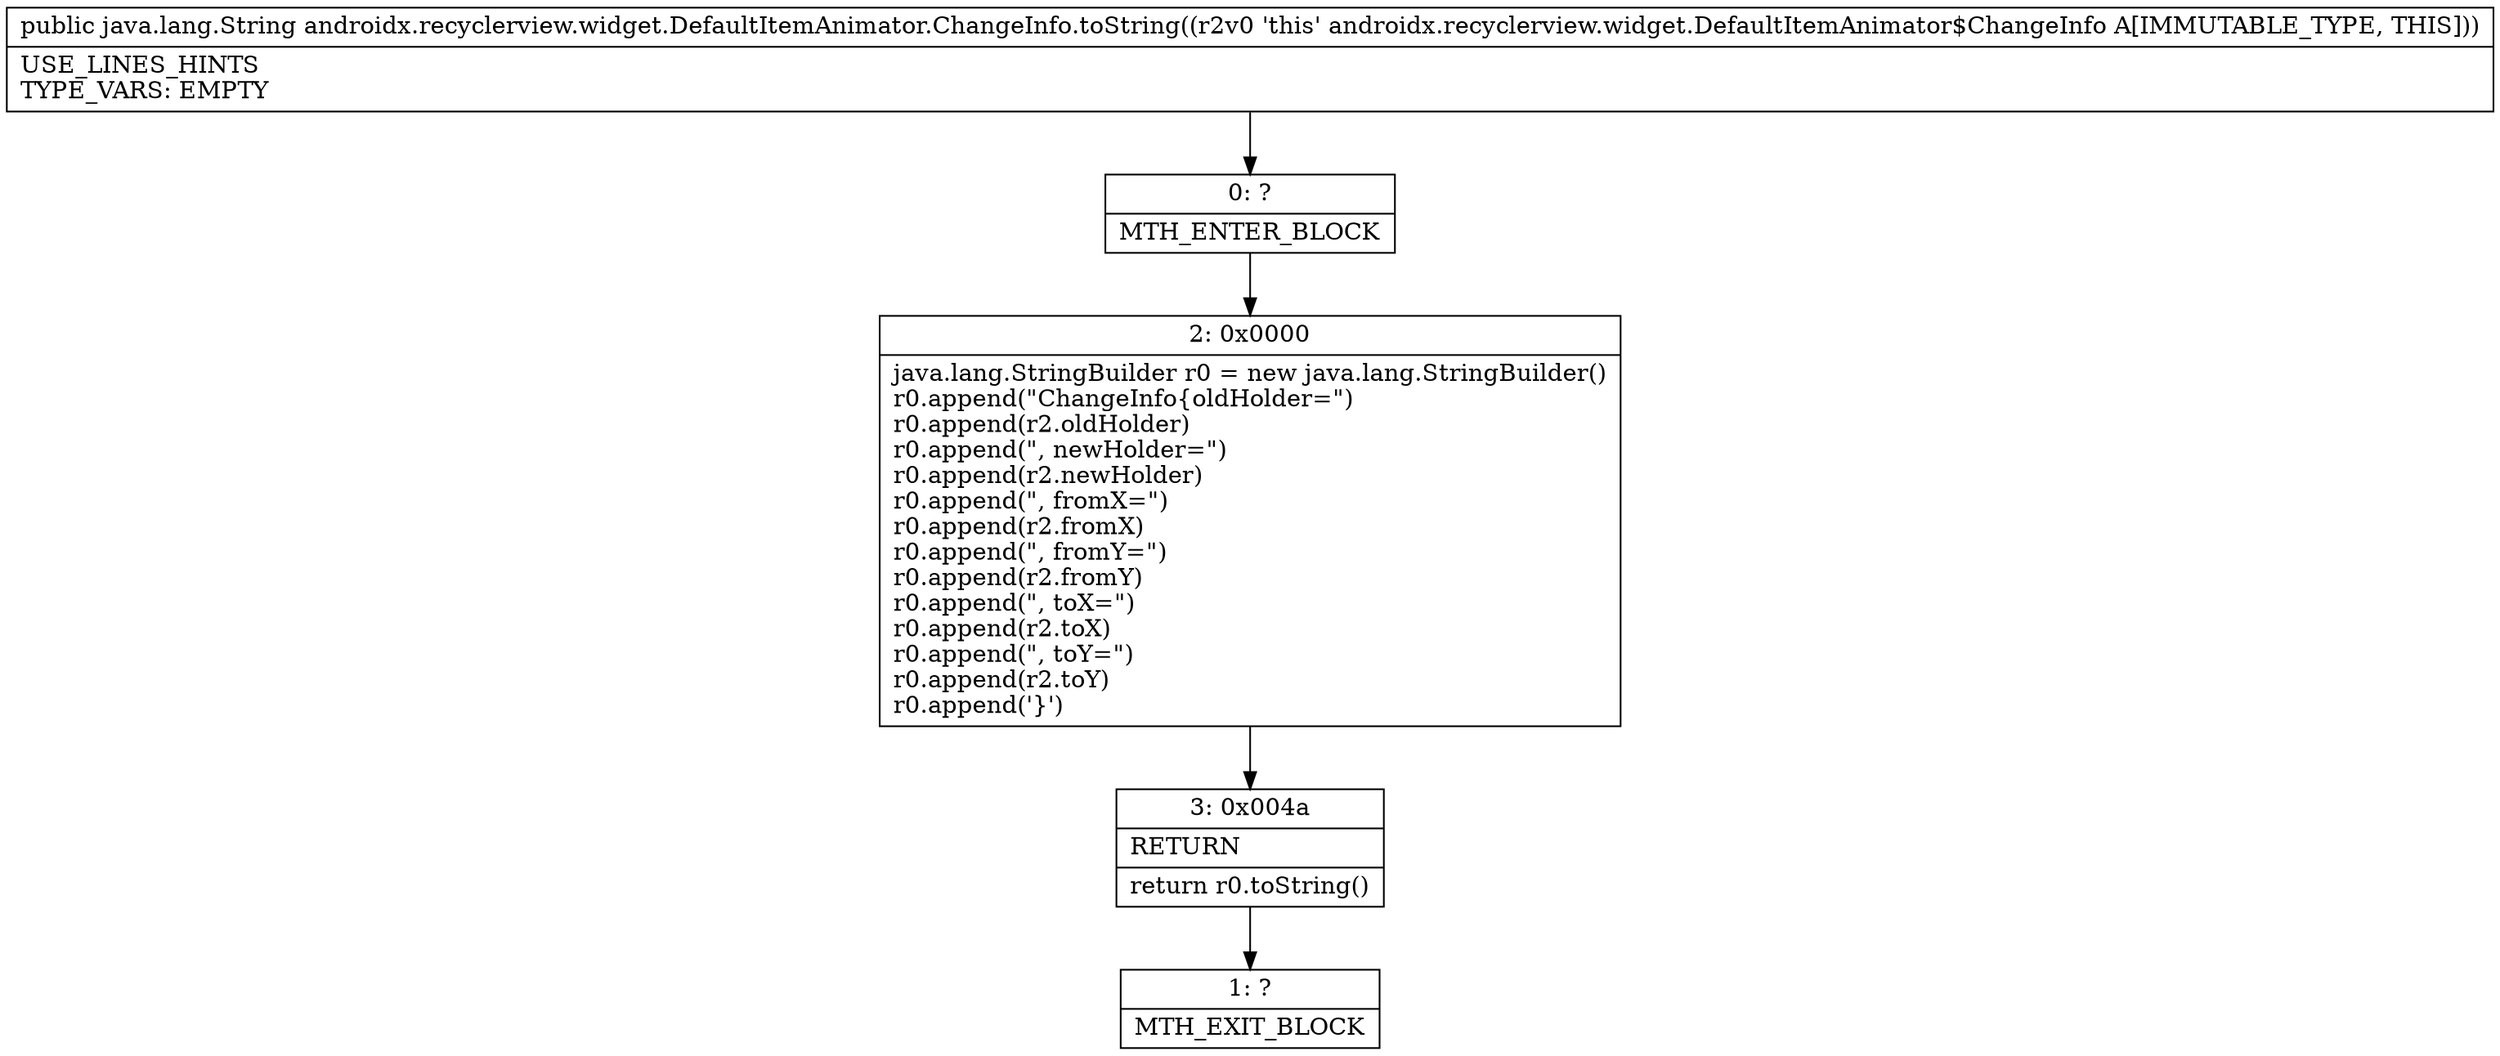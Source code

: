 digraph "CFG forandroidx.recyclerview.widget.DefaultItemAnimator.ChangeInfo.toString()Ljava\/lang\/String;" {
Node_0 [shape=record,label="{0\:\ ?|MTH_ENTER_BLOCK\l}"];
Node_2 [shape=record,label="{2\:\ 0x0000|java.lang.StringBuilder r0 = new java.lang.StringBuilder()\lr0.append(\"ChangeInfo\{oldHolder=\")\lr0.append(r2.oldHolder)\lr0.append(\", newHolder=\")\lr0.append(r2.newHolder)\lr0.append(\", fromX=\")\lr0.append(r2.fromX)\lr0.append(\", fromY=\")\lr0.append(r2.fromY)\lr0.append(\", toX=\")\lr0.append(r2.toX)\lr0.append(\", toY=\")\lr0.append(r2.toY)\lr0.append('\}')\l}"];
Node_3 [shape=record,label="{3\:\ 0x004a|RETURN\l|return r0.toString()\l}"];
Node_1 [shape=record,label="{1\:\ ?|MTH_EXIT_BLOCK\l}"];
MethodNode[shape=record,label="{public java.lang.String androidx.recyclerview.widget.DefaultItemAnimator.ChangeInfo.toString((r2v0 'this' androidx.recyclerview.widget.DefaultItemAnimator$ChangeInfo A[IMMUTABLE_TYPE, THIS]))  | USE_LINES_HINTS\lTYPE_VARS: EMPTY\l}"];
MethodNode -> Node_0;Node_0 -> Node_2;
Node_2 -> Node_3;
Node_3 -> Node_1;
}

